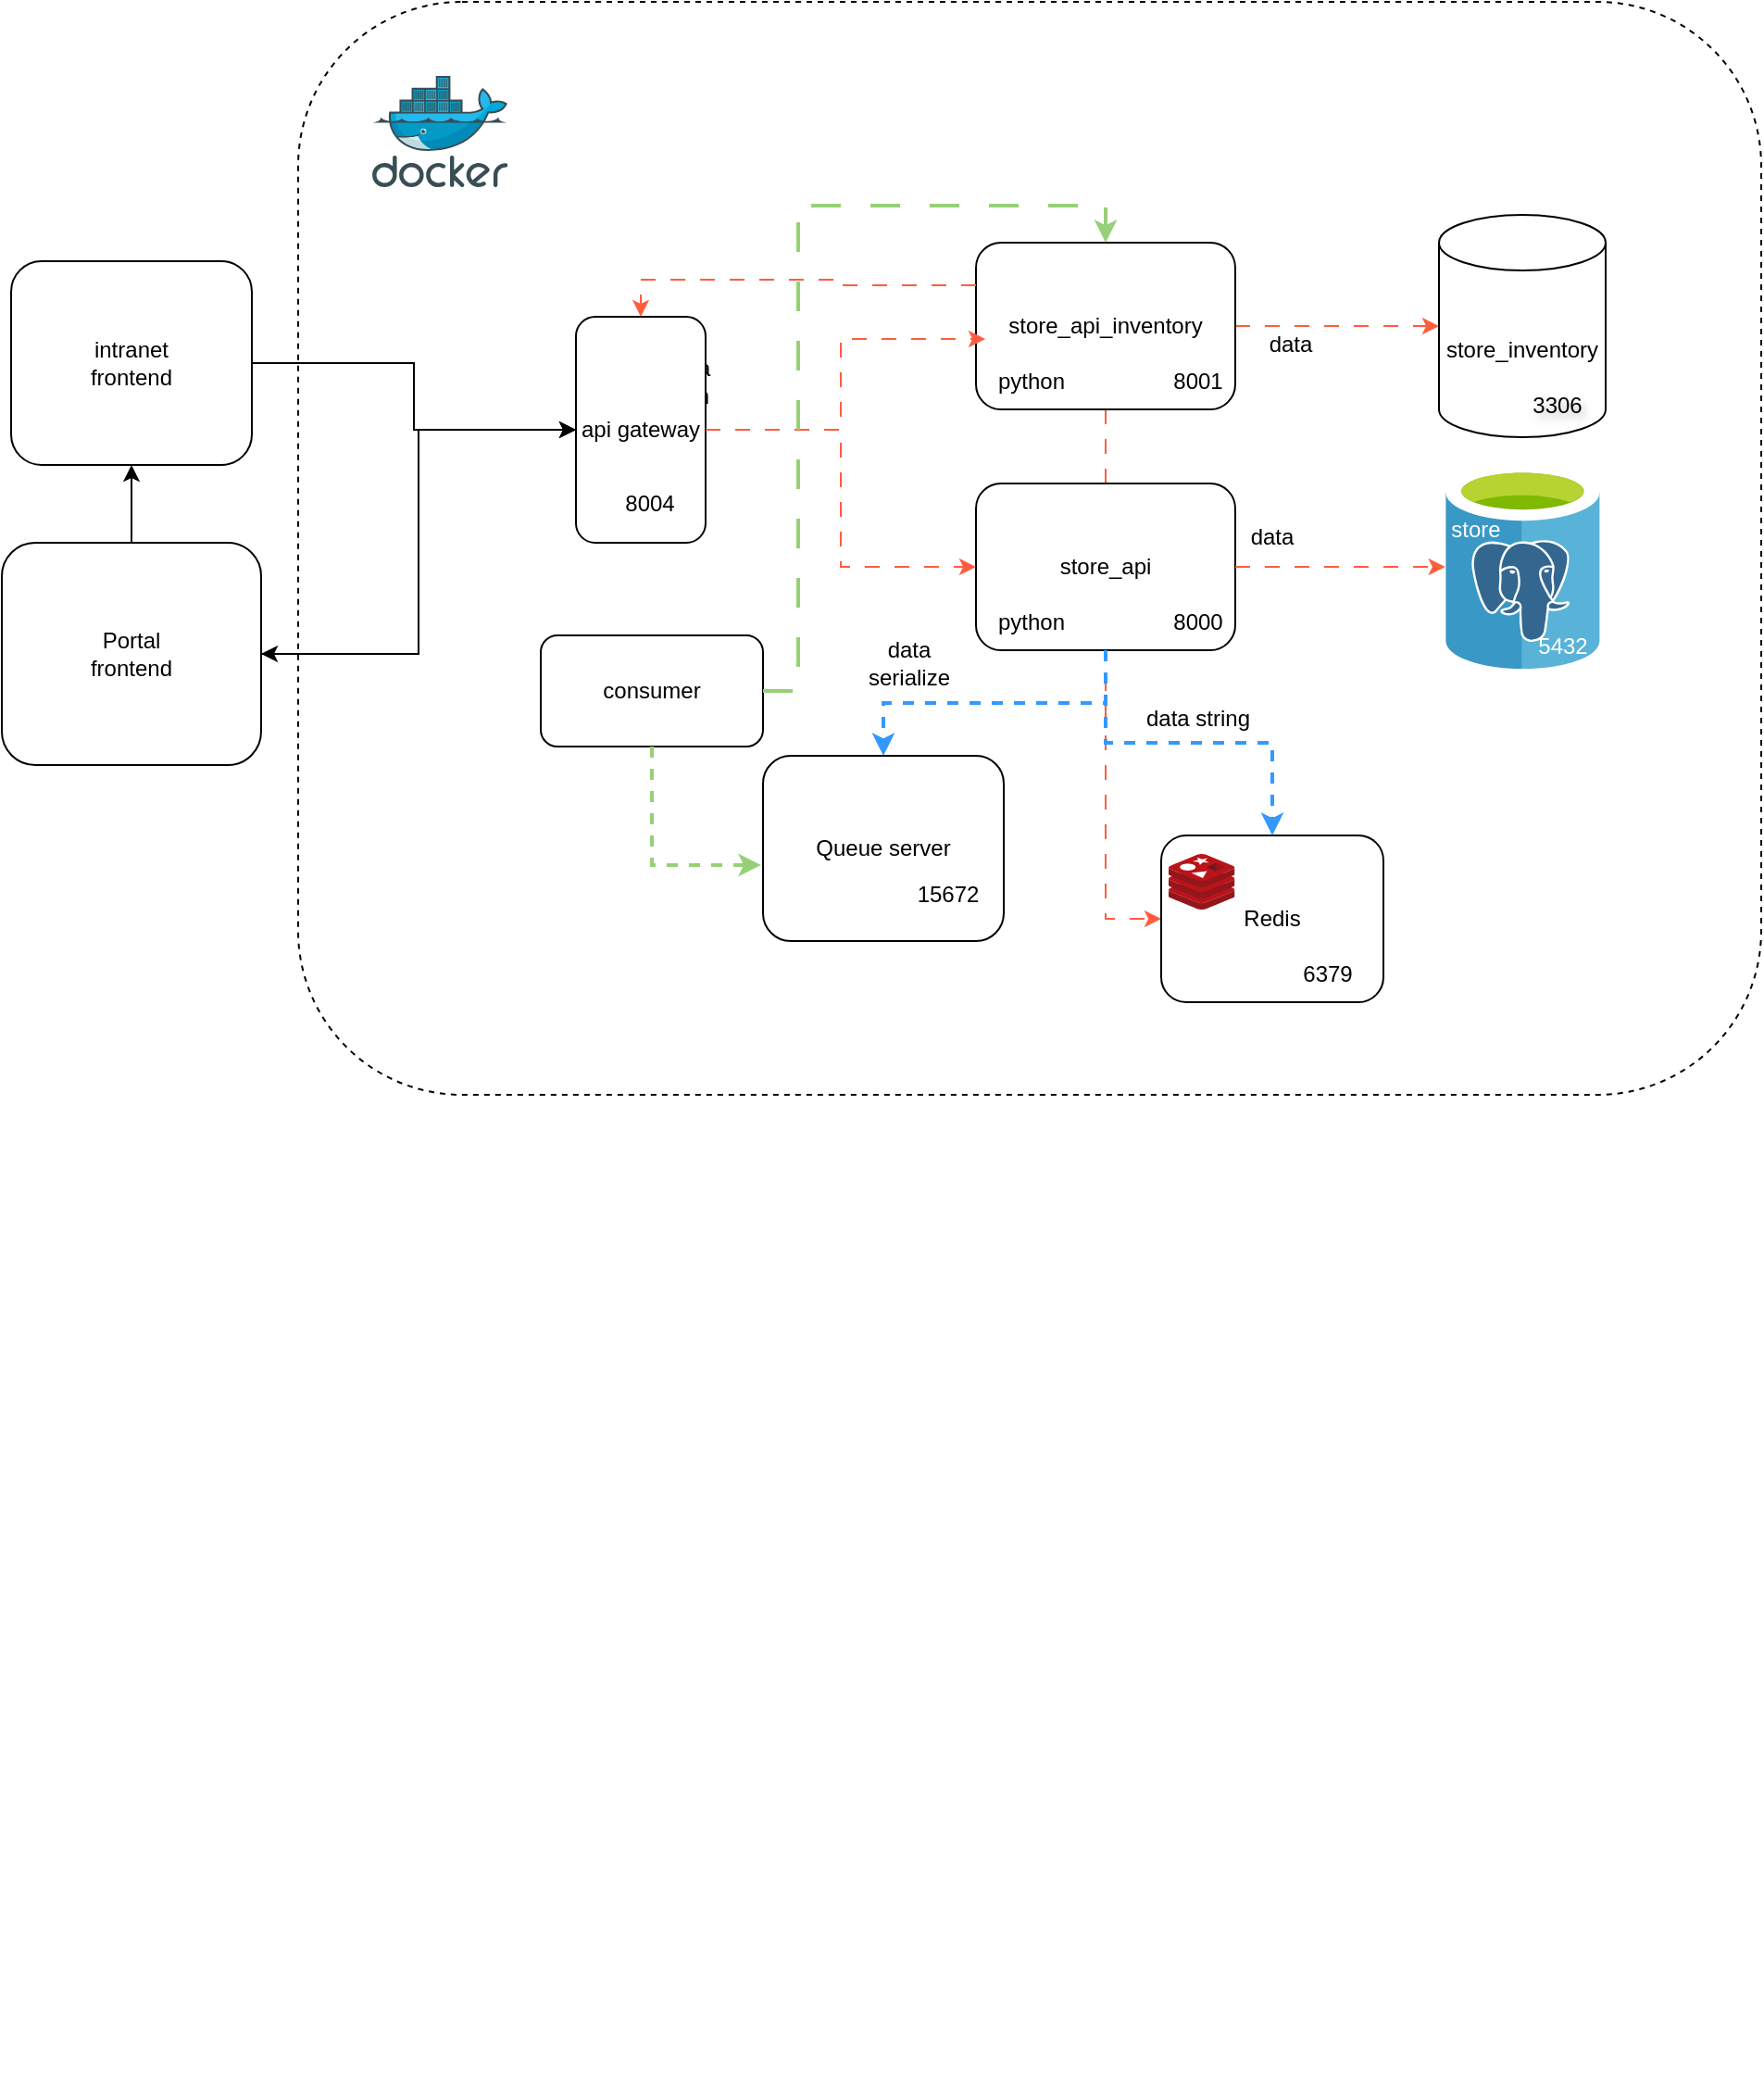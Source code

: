 <mxfile version="24.5.5" type="device">
  <diagram name="Página-1" id="tHPAbn0yxYUUumAJxtW6">
    <mxGraphModel dx="1226" dy="818" grid="1" gridSize="10" guides="1" tooltips="1" connect="1" arrows="1" fold="1" page="1" pageScale="1" pageWidth="827" pageHeight="1169" math="0" shadow="0">
      <root>
        <mxCell id="0" />
        <mxCell id="1" parent="0" />
        <mxCell id="6XcvnYCRP_wMGDZiT3nz-2" value="" style="rounded=1;whiteSpace=wrap;html=1;fillColor=none;dashed=1;" parent="1" vertex="1">
          <mxGeometry x="230" y="70" width="790" height="590" as="geometry" />
        </mxCell>
        <mxCell id="Gjsv8wjIAJ71rTJLU2w4-7" style="edgeStyle=orthogonalEdgeStyle;rounded=0;orthogonalLoop=1;jettySize=auto;html=1;entryX=0;entryY=0.5;entryDx=0;entryDy=0;dashed=1;dashPattern=8 8;strokeColor=#FF5D3D;" parent="1" source="OLOpGvgUUW58ga4r5vBC-17" target="Gjsv8wjIAJ71rTJLU2w4-5" edge="1">
          <mxGeometry relative="1" as="geometry" />
        </mxCell>
        <mxCell id="OLOpGvgUUW58ga4r5vBC-35" value="&lt;div&gt;data&lt;/div&gt;json" style="text;html=1;align=center;verticalAlign=middle;whiteSpace=wrap;rounded=0;" parent="1" vertex="1">
          <mxGeometry x="411" y="260" width="60" height="30" as="geometry" />
        </mxCell>
        <mxCell id="OLOpGvgUUW58ga4r5vBC-36" value="data serialize" style="text;html=1;align=center;verticalAlign=middle;whiteSpace=wrap;rounded=0;" parent="1" vertex="1">
          <mxGeometry x="530" y="412" width="60" height="30" as="geometry" />
        </mxCell>
        <mxCell id="OLOpGvgUUW58ga4r5vBC-39" value="js" style="text;html=1;align=center;verticalAlign=middle;whiteSpace=wrap;rounded=0;" parent="1" vertex="1">
          <mxGeometry x="86" y="238" width="60" height="30" as="geometry" />
        </mxCell>
        <mxCell id="Gjsv8wjIAJ71rTJLU2w4-4" style="edgeStyle=orthogonalEdgeStyle;rounded=0;orthogonalLoop=1;jettySize=auto;html=1;entryX=0;entryY=0.5;entryDx=0;entryDy=0;entryPerimeter=0;dashed=1;dashPattern=8 8;strokeColor=#FF5D3D;" parent="1" source="OLOpGvgUUW58ga4r5vBC-17" target="OLOpGvgUUW58ga4r5vBC-8" edge="1">
          <mxGeometry relative="1" as="geometry" />
        </mxCell>
        <mxCell id="Gjsv8wjIAJ71rTJLU2w4-6" value="data" style="text;html=1;align=center;verticalAlign=middle;whiteSpace=wrap;rounded=0;" parent="1" vertex="1">
          <mxGeometry x="736" y="240" width="60" height="30" as="geometry" />
        </mxCell>
        <mxCell id="Gjsv8wjIAJ71rTJLU2w4-9" value="data" style="text;html=1;align=center;verticalAlign=middle;whiteSpace=wrap;rounded=0;" parent="1" vertex="1">
          <mxGeometry x="726" y="344" width="60" height="30" as="geometry" />
        </mxCell>
        <mxCell id="6XcvnYCRP_wMGDZiT3nz-3" value="" style="image;sketch=0;aspect=fixed;html=1;points=[];align=center;fontSize=12;image=img/lib/mscae/Docker.svg;" parent="1" vertex="1">
          <mxGeometry x="270" y="110" width="73.17" height="60" as="geometry" />
        </mxCell>
        <mxCell id="6XcvnYCRP_wMGDZiT3nz-4" value="" style="group" parent="1" vertex="1" connectable="0">
          <mxGeometry x="596" y="200" width="150" height="90" as="geometry" />
        </mxCell>
        <mxCell id="OLOpGvgUUW58ga4r5vBC-17" value="store_api_inventory" style="rounded=1;whiteSpace=wrap;html=1;" parent="6XcvnYCRP_wMGDZiT3nz-4" vertex="1">
          <mxGeometry width="140" height="90" as="geometry" />
        </mxCell>
        <mxCell id="OLOpGvgUUW58ga4r5vBC-28" value="8001" style="text;html=1;align=center;verticalAlign=middle;whiteSpace=wrap;rounded=0;" parent="6XcvnYCRP_wMGDZiT3nz-4" vertex="1">
          <mxGeometry x="90" y="60" width="60" height="30" as="geometry" />
        </mxCell>
        <mxCell id="OLOpGvgUUW58ga4r5vBC-37" value="python" style="text;html=1;align=center;verticalAlign=middle;whiteSpace=wrap;rounded=0;" parent="6XcvnYCRP_wMGDZiT3nz-4" vertex="1">
          <mxGeometry y="60" width="60" height="30" as="geometry" />
        </mxCell>
        <mxCell id="kYYetb4KGFizAUU8a-L2-5" value="" style="shape=image;verticalLabelPosition=bottom;labelBackgroundColor=default;verticalAlign=top;aspect=fixed;imageAspect=0;image=https://cdn3.iconfinder.com/data/icons/logos-and-brands-adobe/512/267_Python-512.png;" vertex="1" parent="6XcvnYCRP_wMGDZiT3nz-4">
          <mxGeometry y="8" width="30" height="30" as="geometry" />
        </mxCell>
        <mxCell id="6XcvnYCRP_wMGDZiT3nz-6" value="" style="group" parent="1" vertex="1" connectable="0">
          <mxGeometry x="846" y="185" width="90" height="120" as="geometry" />
        </mxCell>
        <mxCell id="Gjsv8wjIAJ71rTJLU2w4-3" value="3306" style="text;html=1;align=center;verticalAlign=middle;whiteSpace=wrap;rounded=0;" parent="6XcvnYCRP_wMGDZiT3nz-6" vertex="1">
          <mxGeometry x="30" y="80" width="60" height="30" as="geometry" />
        </mxCell>
        <mxCell id="kYYetb4KGFizAUU8a-L2-24" value="" style="group" vertex="1" connectable="0" parent="6XcvnYCRP_wMGDZiT3nz-6">
          <mxGeometry width="90" height="120" as="geometry" />
        </mxCell>
        <mxCell id="OLOpGvgUUW58ga4r5vBC-8" value="&lt;div&gt;store_inventory&lt;/div&gt;" style="shape=cylinder3;whiteSpace=wrap;html=1;boundedLbl=1;backgroundOutline=1;size=15;" parent="kYYetb4KGFizAUU8a-L2-24" vertex="1">
          <mxGeometry width="90" height="120" as="geometry" />
        </mxCell>
        <mxCell id="kYYetb4KGFizAUU8a-L2-17" value="" style="shape=image;verticalLabelPosition=bottom;labelBackgroundColor=default;verticalAlign=top;aspect=fixed;imageAspect=0;image=https://cdn.iconscout.com/icon/free/png-256/free-mysql-21-1174941.png;" vertex="1" parent="kYYetb4KGFizAUU8a-L2-24">
          <mxGeometry x="7" y="25" width="50" height="50" as="geometry" />
        </mxCell>
        <mxCell id="kYYetb4KGFizAUU8a-L2-41" value="3306" style="text;html=1;align=center;verticalAlign=middle;whiteSpace=wrap;rounded=0;fontColor=#000000;textShadow=1;" vertex="1" parent="kYYetb4KGFizAUU8a-L2-24">
          <mxGeometry x="44" y="95" width="40" height="15" as="geometry" />
        </mxCell>
        <mxCell id="6XcvnYCRP_wMGDZiT3nz-7" value="" style="group" parent="1" vertex="1" connectable="0">
          <mxGeometry x="696" y="520" width="120" height="90" as="geometry" />
        </mxCell>
        <mxCell id="6XcvnYCRP_wMGDZiT3nz-1" value="6379" style="text;html=1;align=center;verticalAlign=middle;whiteSpace=wrap;rounded=0;" parent="6XcvnYCRP_wMGDZiT3nz-7" vertex="1">
          <mxGeometry x="60" y="60" width="60" height="30" as="geometry" />
        </mxCell>
        <mxCell id="kYYetb4KGFizAUU8a-L2-39" value="" style="group" vertex="1" connectable="0" parent="6XcvnYCRP_wMGDZiT3nz-7">
          <mxGeometry width="120" height="90" as="geometry" />
        </mxCell>
        <mxCell id="Gjsv8wjIAJ71rTJLU2w4-5" value="Redis" style="rounded=1;whiteSpace=wrap;html=1;" parent="kYYetb4KGFizAUU8a-L2-39" vertex="1">
          <mxGeometry width="120" height="90" as="geometry" />
        </mxCell>
        <mxCell id="kYYetb4KGFizAUU8a-L2-38" value="" style="image;sketch=0;aspect=fixed;html=1;points=[];align=center;fontSize=12;image=img/lib/mscae/Cache_Redis_Product.svg;" vertex="1" parent="kYYetb4KGFizAUU8a-L2-39">
          <mxGeometry x="4" y="10" width="35.71" height="30" as="geometry" />
        </mxCell>
        <mxCell id="kYYetb4KGFizAUU8a-L2-40" value="6379" style="text;html=1;align=center;verticalAlign=middle;whiteSpace=wrap;rounded=0;" vertex="1" parent="kYYetb4KGFizAUU8a-L2-39">
          <mxGeometry x="60" y="60" width="60" height="30" as="geometry" />
        </mxCell>
        <mxCell id="Mkseqa18Uz2iVsQ0D1to-3" value="" style="group" parent="1" vertex="1" connectable="0">
          <mxGeometry x="481" y="497" width="130" height="80" as="geometry" />
        </mxCell>
        <mxCell id="kYYetb4KGFizAUU8a-L2-31" value="" style="group" vertex="1" connectable="0" parent="Mkseqa18Uz2iVsQ0D1to-3">
          <mxGeometry y="-20" width="130" height="100" as="geometry" />
        </mxCell>
        <mxCell id="OLOpGvgUUW58ga4r5vBC-10" value="Queue server" style="rounded=1;whiteSpace=wrap;html=1;" parent="kYYetb4KGFizAUU8a-L2-31" vertex="1">
          <mxGeometry width="130" height="100" as="geometry" />
        </mxCell>
        <mxCell id="OLOpGvgUUW58ga4r5vBC-27" value="15672" style="text;html=1;align=center;verticalAlign=middle;whiteSpace=wrap;rounded=0;" parent="kYYetb4KGFizAUU8a-L2-31" vertex="1">
          <mxGeometry x="70" y="60" width="60" height="30" as="geometry" />
        </mxCell>
        <mxCell id="kYYetb4KGFizAUU8a-L2-30" value="" style="shape=image;verticalLabelPosition=bottom;labelBackgroundColor=default;verticalAlign=top;aspect=fixed;imageAspect=0;image=https://static-00.iconduck.com/assets.00/rabbitmq-icon-121x128-x4ao0pbw.png;" vertex="1" parent="kYYetb4KGFizAUU8a-L2-31">
          <mxGeometry x="9" y="15" width="28.36" height="30" as="geometry" />
        </mxCell>
        <mxCell id="Mkseqa18Uz2iVsQ0D1to-4" value="" style="group" parent="1" vertex="1" connectable="0">
          <mxGeometry x="70" y="362" width="140" height="120" as="geometry" />
        </mxCell>
        <mxCell id="OLOpGvgUUW58ga4r5vBC-26" value="5173" style="text;html=1;align=center;verticalAlign=middle;whiteSpace=wrap;rounded=0;" parent="Mkseqa18Uz2iVsQ0D1to-4" vertex="1">
          <mxGeometry x="70" y="80" width="60" height="30" as="geometry" />
        </mxCell>
        <mxCell id="kYYetb4KGFizAUU8a-L2-48" value="" style="group" vertex="1" connectable="0" parent="Mkseqa18Uz2iVsQ0D1to-4">
          <mxGeometry width="140" height="120" as="geometry" />
        </mxCell>
        <mxCell id="OLOpGvgUUW58ga4r5vBC-1" value="&lt;div&gt;Portal&lt;/div&gt;&lt;div&gt;frontend&lt;/div&gt;" style="rounded=1;whiteSpace=wrap;html=1;" parent="kYYetb4KGFizAUU8a-L2-48" vertex="1">
          <mxGeometry width="140" height="120" as="geometry" />
        </mxCell>
        <mxCell id="kYYetb4KGFizAUU8a-L2-46" value="" style="shape=image;verticalLabelPosition=bottom;labelBackgroundColor=default;verticalAlign=top;aspect=fixed;imageAspect=0;image=https://upload.wikimedia.org/wikipedia/commons/thumb/a/a7/React-icon.svg/2300px-React-icon.svg.png;" vertex="1" parent="kYYetb4KGFizAUU8a-L2-48">
          <mxGeometry x="10" y="8" width="34.52" height="30" as="geometry" />
        </mxCell>
        <mxCell id="Mkseqa18Uz2iVsQ0D1to-6" style="edgeStyle=orthogonalEdgeStyle;rounded=0;orthogonalLoop=1;jettySize=auto;html=1;dashed=1;dashPattern=8 8;strokeColor=#FF5D3D;" parent="1" source="kYYetb4KGFizAUU8a-L2-5" target="6XcvnYCRP_wMGDZiT3nz-5" edge="1">
          <mxGeometry relative="1" as="geometry" />
        </mxCell>
        <mxCell id="Mkseqa18Uz2iVsQ0D1to-7" style="edgeStyle=orthogonalEdgeStyle;rounded=0;orthogonalLoop=1;jettySize=auto;html=1;entryX=0.036;entryY=0.578;entryDx=0;entryDy=0;entryPerimeter=0;dashed=1;dashPattern=8 8;strokeColor=#FF5D3D;" parent="1" source="6XcvnYCRP_wMGDZiT3nz-5" target="OLOpGvgUUW58ga4r5vBC-17" edge="1">
          <mxGeometry relative="1" as="geometry" />
        </mxCell>
        <mxCell id="Mkseqa18Uz2iVsQ0D1to-13" value="" style="group" parent="1" vertex="1" connectable="0">
          <mxGeometry x="380" y="240" width="640" height="953" as="geometry" />
        </mxCell>
        <mxCell id="6XcvnYCRP_wMGDZiT3nz-5" value="api gateway" style="rounded=1;whiteSpace=wrap;html=1;" parent="Mkseqa18Uz2iVsQ0D1to-13" vertex="1">
          <mxGeometry width="70" height="122" as="geometry" />
        </mxCell>
        <mxCell id="Mkseqa18Uz2iVsQ0D1to-12" value="8004" style="text;html=1;align=center;verticalAlign=middle;whiteSpace=wrap;rounded=0;" parent="Mkseqa18Uz2iVsQ0D1to-13" vertex="1">
          <mxGeometry x="10" y="86" width="60" height="30" as="geometry" />
        </mxCell>
        <mxCell id="kYYetb4KGFizAUU8a-L2-29" value="" style="shape=image;verticalLabelPosition=bottom;labelBackgroundColor=default;verticalAlign=top;aspect=fixed;imageAspect=0;image=https://cdn3.iconfinder.com/data/icons/logos-and-brands-adobe/512/267_Python-512.png;" vertex="1" parent="Mkseqa18Uz2iVsQ0D1to-13">
          <mxGeometry x="10" y="14" width="30" height="30" as="geometry" />
        </mxCell>
        <mxCell id="kYYetb4KGFizAUU8a-L2-1" value="" style="group" vertex="1" connectable="0" parent="1">
          <mxGeometry x="596" y="330" width="150" height="90" as="geometry" />
        </mxCell>
        <mxCell id="kYYetb4KGFizAUU8a-L2-2" value="store_api" style="rounded=1;whiteSpace=wrap;html=1;" vertex="1" parent="kYYetb4KGFizAUU8a-L2-1">
          <mxGeometry width="140" height="90" as="geometry" />
        </mxCell>
        <mxCell id="kYYetb4KGFizAUU8a-L2-3" value="8000" style="text;html=1;align=center;verticalAlign=middle;whiteSpace=wrap;rounded=0;" vertex="1" parent="kYYetb4KGFizAUU8a-L2-1">
          <mxGeometry x="90" y="60" width="60" height="30" as="geometry" />
        </mxCell>
        <mxCell id="kYYetb4KGFizAUU8a-L2-4" value="python" style="text;html=1;align=center;verticalAlign=middle;whiteSpace=wrap;rounded=0;" vertex="1" parent="kYYetb4KGFizAUU8a-L2-1">
          <mxGeometry y="60" width="60" height="30" as="geometry" />
        </mxCell>
        <mxCell id="kYYetb4KGFizAUU8a-L2-7" value="" style="shape=image;verticalLabelPosition=bottom;labelBackgroundColor=default;verticalAlign=top;aspect=fixed;imageAspect=0;image=https://cdn3.iconfinder.com/data/icons/logos-and-brands-adobe/512/267_Python-512.png;" vertex="1" parent="kYYetb4KGFizAUU8a-L2-1">
          <mxGeometry x="10" y="10" width="30" height="30" as="geometry" />
        </mxCell>
        <mxCell id="kYYetb4KGFizAUU8a-L2-8" style="edgeStyle=orthogonalEdgeStyle;rounded=0;orthogonalLoop=1;jettySize=auto;html=1;strokeColor=#3399FF;strokeWidth=2;dashed=1;" edge="1" parent="1" source="kYYetb4KGFizAUU8a-L2-2" target="Gjsv8wjIAJ71rTJLU2w4-5">
          <mxGeometry relative="1" as="geometry" />
        </mxCell>
        <mxCell id="kYYetb4KGFizAUU8a-L2-21" value="" style="group" vertex="1" connectable="0" parent="1">
          <mxGeometry x="836" y="320" width="97" height="110" as="geometry" />
        </mxCell>
        <mxCell id="kYYetb4KGFizAUU8a-L2-18" value="" style="image;sketch=0;aspect=fixed;html=1;points=[];align=center;fontSize=12;image=img/lib/mscae/Azure_Database_for_PostgreSQL_servers.svg;" vertex="1" parent="kYYetb4KGFizAUU8a-L2-21">
          <mxGeometry x="13.4" width="83.6" height="110" as="geometry" />
        </mxCell>
        <mxCell id="kYYetb4KGFizAUU8a-L2-19" value="5432" style="text;html=1;align=center;verticalAlign=middle;whiteSpace=wrap;rounded=0;fontColor=#FFFFFF;" vertex="1" parent="kYYetb4KGFizAUU8a-L2-21">
          <mxGeometry x="57" y="90" width="40" height="15" as="geometry" />
        </mxCell>
        <mxCell id="kYYetb4KGFizAUU8a-L2-20" value="store" style="text;html=1;align=center;verticalAlign=middle;whiteSpace=wrap;rounded=0;fontColor=#FFFFFF;" vertex="1" parent="kYYetb4KGFizAUU8a-L2-21">
          <mxGeometry y="20" width="60" height="30" as="geometry" />
        </mxCell>
        <mxCell id="kYYetb4KGFizAUU8a-L2-22" style="edgeStyle=orthogonalEdgeStyle;rounded=0;orthogonalLoop=1;jettySize=auto;html=1;strokeColor=#FF5D3D;dashed=1;dashPattern=8 8;" edge="1" parent="1" source="kYYetb4KGFizAUU8a-L2-2" target="kYYetb4KGFizAUU8a-L2-18">
          <mxGeometry relative="1" as="geometry" />
        </mxCell>
        <mxCell id="kYYetb4KGFizAUU8a-L2-25" style="edgeStyle=orthogonalEdgeStyle;rounded=0;orthogonalLoop=1;jettySize=auto;html=1;entryX=0;entryY=0.5;entryDx=0;entryDy=0;strokeColor=#FF5D3D;dashed=1;dashPattern=8 8;" edge="1" parent="1" source="6XcvnYCRP_wMGDZiT3nz-5" target="kYYetb4KGFizAUU8a-L2-2">
          <mxGeometry relative="1" as="geometry" />
        </mxCell>
        <mxCell id="kYYetb4KGFizAUU8a-L2-26" style="edgeStyle=orthogonalEdgeStyle;rounded=0;orthogonalLoop=1;jettySize=auto;html=1;entryX=0;entryY=0.5;entryDx=0;entryDy=0;" edge="1" parent="1" source="OLOpGvgUUW58ga4r5vBC-1" target="6XcvnYCRP_wMGDZiT3nz-5">
          <mxGeometry relative="1" as="geometry" />
        </mxCell>
        <mxCell id="kYYetb4KGFizAUU8a-L2-27" style="edgeStyle=orthogonalEdgeStyle;rounded=0;orthogonalLoop=1;jettySize=auto;html=1;entryX=1;entryY=0.5;entryDx=0;entryDy=0;" edge="1" parent="1" source="6XcvnYCRP_wMGDZiT3nz-5" target="OLOpGvgUUW58ga4r5vBC-1">
          <mxGeometry relative="1" as="geometry" />
        </mxCell>
        <mxCell id="kYYetb4KGFizAUU8a-L2-33" style="edgeStyle=orthogonalEdgeStyle;rounded=0;orthogonalLoop=1;jettySize=auto;html=1;entryX=0.5;entryY=0;entryDx=0;entryDy=0;strokeColor=#3399FF;strokeWidth=2;dashed=1;" edge="1" parent="1" source="kYYetb4KGFizAUU8a-L2-2" target="OLOpGvgUUW58ga4r5vBC-10">
          <mxGeometry relative="1" as="geometry" />
        </mxCell>
        <mxCell id="kYYetb4KGFizAUU8a-L2-34" value="" style="group" vertex="1" connectable="0" parent="1">
          <mxGeometry x="361" y="412" width="120" height="60" as="geometry" />
        </mxCell>
        <mxCell id="AzRD07AsDR7aN085mq0A-1" value="consumer" style="rounded=1;whiteSpace=wrap;html=1;" parent="kYYetb4KGFizAUU8a-L2-34" vertex="1">
          <mxGeometry width="120" height="60" as="geometry" />
        </mxCell>
        <mxCell id="kYYetb4KGFizAUU8a-L2-32" value="" style="shape=image;verticalLabelPosition=bottom;labelBackgroundColor=default;verticalAlign=top;aspect=fixed;imageAspect=0;image=https://cdn3.iconfinder.com/data/icons/logos-and-brands-adobe/512/267_Python-512.png;" vertex="1" parent="kYYetb4KGFizAUU8a-L2-34">
          <mxGeometry x="3.17" width="30" height="30" as="geometry" />
        </mxCell>
        <mxCell id="kYYetb4KGFizAUU8a-L2-35" style="edgeStyle=orthogonalEdgeStyle;rounded=0;orthogonalLoop=1;jettySize=auto;html=1;entryX=0.5;entryY=0;entryDx=0;entryDy=0;strokeColor=#97D077;strokeWidth=2;dashed=1;dashPattern=8 8;" edge="1" parent="1" source="AzRD07AsDR7aN085mq0A-1" target="OLOpGvgUUW58ga4r5vBC-17">
          <mxGeometry relative="1" as="geometry">
            <Array as="points">
              <mxPoint x="500" y="442" />
              <mxPoint x="500" y="180" />
              <mxPoint x="666" y="180" />
            </Array>
          </mxGeometry>
        </mxCell>
        <mxCell id="kYYetb4KGFizAUU8a-L2-36" style="edgeStyle=orthogonalEdgeStyle;rounded=0;orthogonalLoop=1;jettySize=auto;html=1;entryX=-0.008;entryY=0.59;entryDx=0;entryDy=0;entryPerimeter=0;strokeWidth=2;dashed=1;strokeColor=#97D077;" edge="1" parent="1" source="AzRD07AsDR7aN085mq0A-1" target="OLOpGvgUUW58ga4r5vBC-10">
          <mxGeometry relative="1" as="geometry" />
        </mxCell>
        <mxCell id="kYYetb4KGFizAUU8a-L2-37" value="data string" style="text;html=1;align=center;verticalAlign=middle;whiteSpace=wrap;rounded=0;" vertex="1" parent="1">
          <mxGeometry x="686" y="442" width="60" height="30" as="geometry" />
        </mxCell>
        <mxCell id="kYYetb4KGFizAUU8a-L2-42" value="" style="group" vertex="1" connectable="0" parent="1">
          <mxGeometry x="75" y="210" width="130" height="110" as="geometry" />
        </mxCell>
        <mxCell id="kYYetb4KGFizAUU8a-L2-44" value="5174" style="text;html=1;align=center;verticalAlign=middle;whiteSpace=wrap;rounded=0;" vertex="1" parent="kYYetb4KGFizAUU8a-L2-42">
          <mxGeometry x="65" y="73.333" width="55.714" height="27.5" as="geometry" />
        </mxCell>
        <mxCell id="kYYetb4KGFizAUU8a-L2-47" value="" style="group" vertex="1" connectable="0" parent="kYYetb4KGFizAUU8a-L2-42">
          <mxGeometry width="130" height="110" as="geometry" />
        </mxCell>
        <mxCell id="kYYetb4KGFizAUU8a-L2-43" value="intranet&lt;div&gt;frontend&lt;/div&gt;" style="rounded=1;whiteSpace=wrap;html=1;" vertex="1" parent="kYYetb4KGFizAUU8a-L2-47">
          <mxGeometry width="130" height="110" as="geometry" />
        </mxCell>
        <mxCell id="kYYetb4KGFizAUU8a-L2-45" value="" style="shape=image;verticalLabelPosition=bottom;labelBackgroundColor=default;verticalAlign=top;aspect=fixed;imageAspect=0;image=https://upload.wikimedia.org/wikipedia/commons/thumb/a/a7/React-icon.svg/2300px-React-icon.svg.png;" vertex="1" parent="kYYetb4KGFizAUU8a-L2-47">
          <mxGeometry x="10" y="10" width="34.52" height="30" as="geometry" />
        </mxCell>
        <mxCell id="kYYetb4KGFizAUU8a-L2-49" style="edgeStyle=orthogonalEdgeStyle;rounded=0;orthogonalLoop=1;jettySize=auto;html=1;entryX=0;entryY=0.5;entryDx=0;entryDy=0;" edge="1" parent="1" source="kYYetb4KGFizAUU8a-L2-43" target="6XcvnYCRP_wMGDZiT3nz-5">
          <mxGeometry relative="1" as="geometry" />
        </mxCell>
        <mxCell id="kYYetb4KGFizAUU8a-L2-51" style="edgeStyle=orthogonalEdgeStyle;rounded=0;orthogonalLoop=1;jettySize=auto;html=1;entryX=0.5;entryY=1;entryDx=0;entryDy=0;" edge="1" parent="1" source="OLOpGvgUUW58ga4r5vBC-1" target="kYYetb4KGFizAUU8a-L2-43">
          <mxGeometry relative="1" as="geometry" />
        </mxCell>
      </root>
    </mxGraphModel>
  </diagram>
</mxfile>
